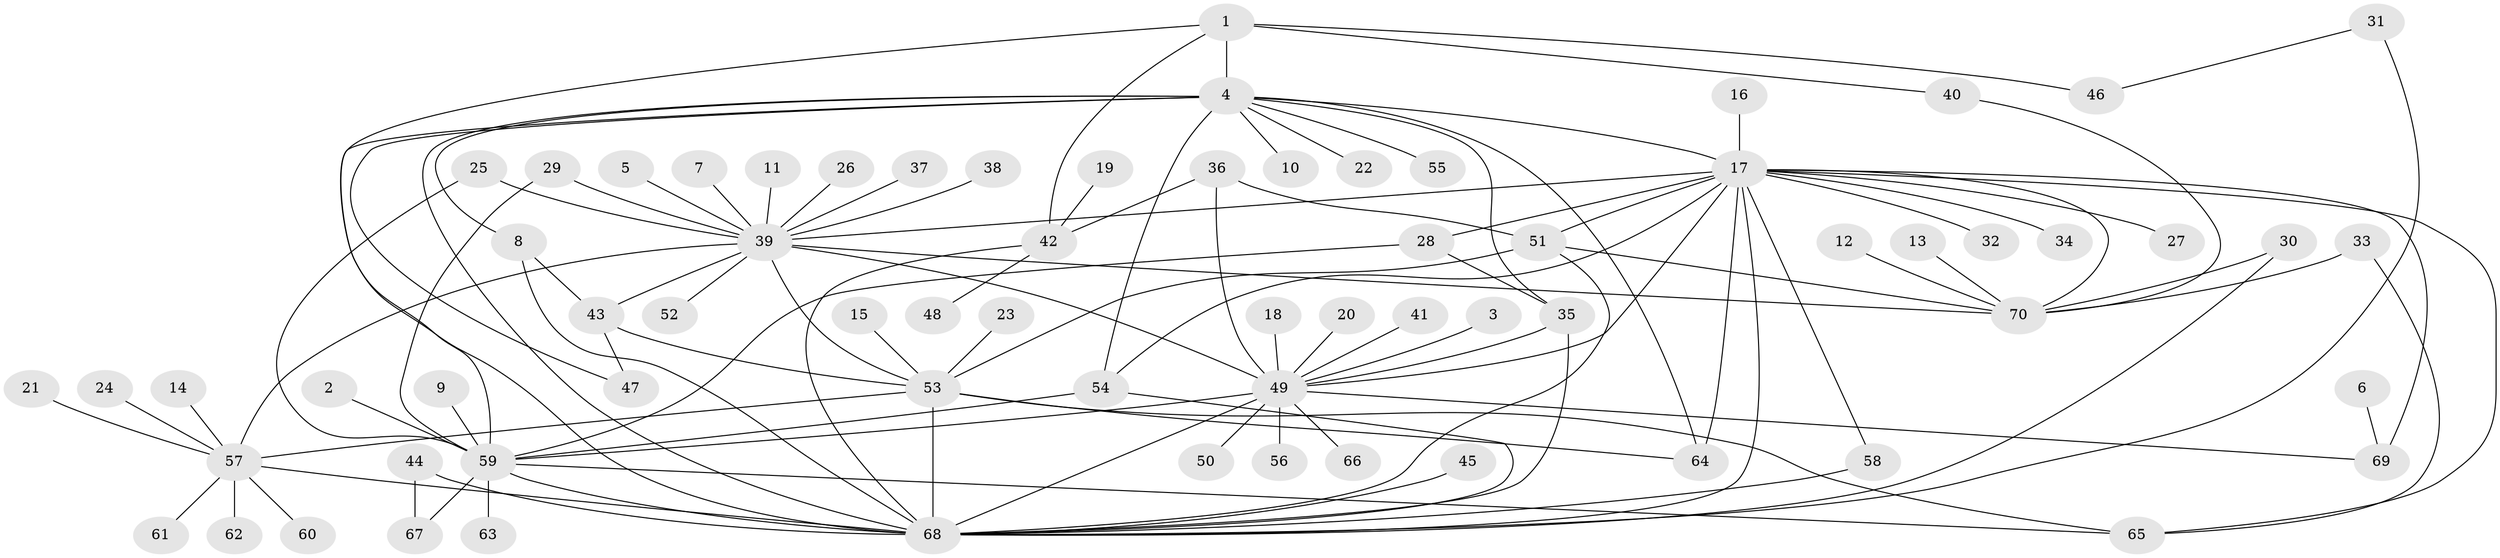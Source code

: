 // original degree distribution, {12: 0.007142857142857143, 15: 0.007142857142857143, 18: 0.007142857142857143, 5: 0.05, 20: 0.007142857142857143, 17: 0.007142857142857143, 3: 0.16428571428571428, 1: 0.4714285714285714, 6: 0.007142857142857143, 2: 0.17142857142857143, 8: 0.007142857142857143, 16: 0.007142857142857143, 4: 0.07857142857142857, 10: 0.007142857142857143}
// Generated by graph-tools (version 1.1) at 2025/49/03/09/25 03:49:59]
// undirected, 70 vertices, 109 edges
graph export_dot {
graph [start="1"]
  node [color=gray90,style=filled];
  1;
  2;
  3;
  4;
  5;
  6;
  7;
  8;
  9;
  10;
  11;
  12;
  13;
  14;
  15;
  16;
  17;
  18;
  19;
  20;
  21;
  22;
  23;
  24;
  25;
  26;
  27;
  28;
  29;
  30;
  31;
  32;
  33;
  34;
  35;
  36;
  37;
  38;
  39;
  40;
  41;
  42;
  43;
  44;
  45;
  46;
  47;
  48;
  49;
  50;
  51;
  52;
  53;
  54;
  55;
  56;
  57;
  58;
  59;
  60;
  61;
  62;
  63;
  64;
  65;
  66;
  67;
  68;
  69;
  70;
  1 -- 4 [weight=1.0];
  1 -- 40 [weight=1.0];
  1 -- 42 [weight=1.0];
  1 -- 46 [weight=1.0];
  1 -- 68 [weight=1.0];
  2 -- 59 [weight=1.0];
  3 -- 49 [weight=1.0];
  4 -- 8 [weight=1.0];
  4 -- 10 [weight=1.0];
  4 -- 17 [weight=1.0];
  4 -- 22 [weight=1.0];
  4 -- 35 [weight=1.0];
  4 -- 47 [weight=1.0];
  4 -- 54 [weight=1.0];
  4 -- 55 [weight=1.0];
  4 -- 59 [weight=2.0];
  4 -- 64 [weight=1.0];
  4 -- 68 [weight=1.0];
  5 -- 39 [weight=1.0];
  6 -- 69 [weight=1.0];
  7 -- 39 [weight=1.0];
  8 -- 43 [weight=1.0];
  8 -- 68 [weight=1.0];
  9 -- 59 [weight=1.0];
  11 -- 39 [weight=1.0];
  12 -- 70 [weight=1.0];
  13 -- 70 [weight=1.0];
  14 -- 57 [weight=1.0];
  15 -- 53 [weight=1.0];
  16 -- 17 [weight=1.0];
  17 -- 27 [weight=1.0];
  17 -- 28 [weight=2.0];
  17 -- 32 [weight=1.0];
  17 -- 34 [weight=1.0];
  17 -- 39 [weight=1.0];
  17 -- 49 [weight=1.0];
  17 -- 51 [weight=2.0];
  17 -- 54 [weight=1.0];
  17 -- 58 [weight=1.0];
  17 -- 64 [weight=1.0];
  17 -- 65 [weight=1.0];
  17 -- 68 [weight=1.0];
  17 -- 69 [weight=2.0];
  17 -- 70 [weight=1.0];
  18 -- 49 [weight=1.0];
  19 -- 42 [weight=1.0];
  20 -- 49 [weight=1.0];
  21 -- 57 [weight=1.0];
  23 -- 53 [weight=1.0];
  24 -- 57 [weight=1.0];
  25 -- 39 [weight=1.0];
  25 -- 59 [weight=1.0];
  26 -- 39 [weight=1.0];
  28 -- 35 [weight=1.0];
  28 -- 59 [weight=1.0];
  29 -- 39 [weight=1.0];
  29 -- 59 [weight=1.0];
  30 -- 68 [weight=1.0];
  30 -- 70 [weight=1.0];
  31 -- 46 [weight=1.0];
  31 -- 68 [weight=1.0];
  33 -- 65 [weight=1.0];
  33 -- 70 [weight=1.0];
  35 -- 49 [weight=1.0];
  35 -- 68 [weight=1.0];
  36 -- 42 [weight=1.0];
  36 -- 49 [weight=1.0];
  36 -- 51 [weight=2.0];
  37 -- 39 [weight=1.0];
  38 -- 39 [weight=1.0];
  39 -- 43 [weight=1.0];
  39 -- 49 [weight=1.0];
  39 -- 52 [weight=1.0];
  39 -- 53 [weight=1.0];
  39 -- 57 [weight=1.0];
  39 -- 70 [weight=1.0];
  40 -- 70 [weight=1.0];
  41 -- 49 [weight=1.0];
  42 -- 48 [weight=1.0];
  42 -- 68 [weight=1.0];
  43 -- 47 [weight=1.0];
  43 -- 53 [weight=1.0];
  44 -- 67 [weight=1.0];
  44 -- 68 [weight=1.0];
  45 -- 68 [weight=1.0];
  49 -- 50 [weight=1.0];
  49 -- 56 [weight=1.0];
  49 -- 59 [weight=2.0];
  49 -- 66 [weight=1.0];
  49 -- 68 [weight=1.0];
  49 -- 69 [weight=1.0];
  51 -- 53 [weight=1.0];
  51 -- 68 [weight=1.0];
  51 -- 70 [weight=1.0];
  53 -- 57 [weight=1.0];
  53 -- 64 [weight=1.0];
  53 -- 65 [weight=1.0];
  53 -- 68 [weight=1.0];
  54 -- 59 [weight=1.0];
  54 -- 68 [weight=1.0];
  57 -- 60 [weight=1.0];
  57 -- 61 [weight=1.0];
  57 -- 62 [weight=1.0];
  57 -- 68 [weight=2.0];
  58 -- 68 [weight=1.0];
  59 -- 63 [weight=2.0];
  59 -- 65 [weight=1.0];
  59 -- 67 [weight=1.0];
  59 -- 68 [weight=2.0];
}
